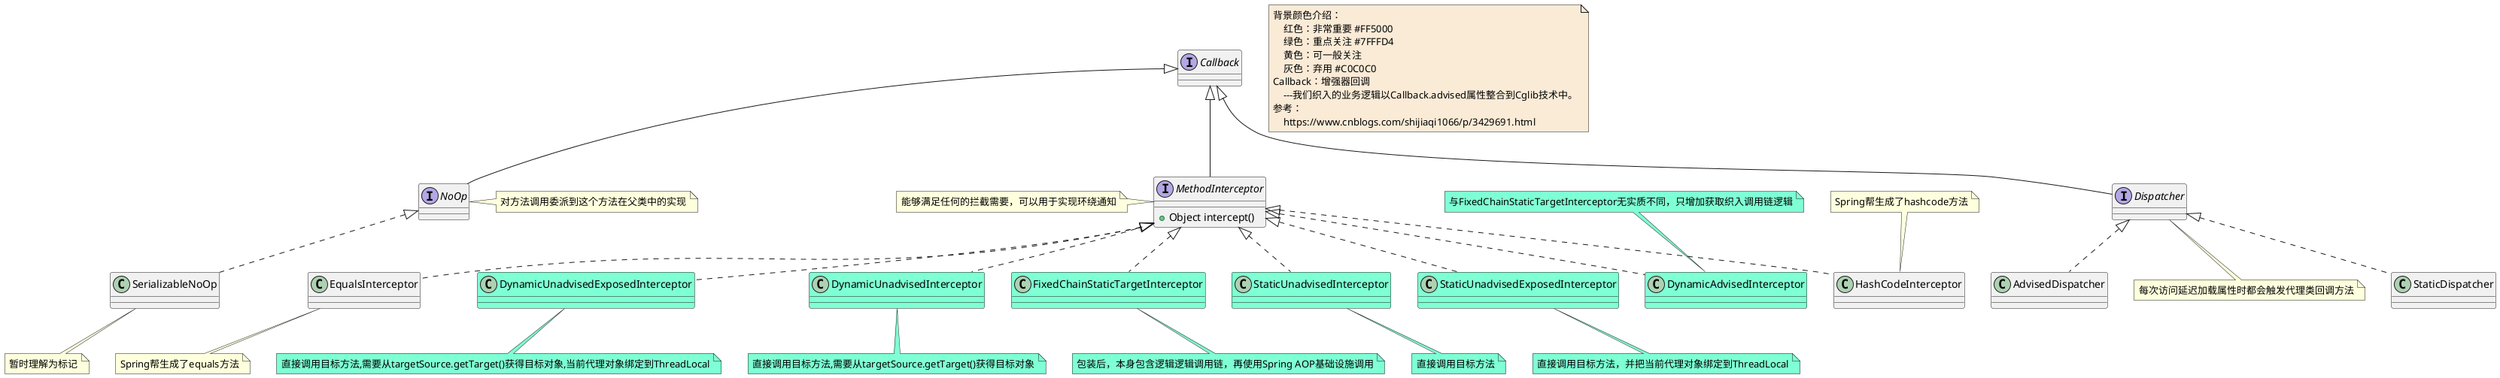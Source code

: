 @startuml

note  as N1 #FAEBD7
    背景颜色介绍：
        红色：非常重要 #FF5000
        绿色：重点关注 #7FFFD4
        黄色：可一般关注
        灰色：弃用 #C0C0C0
    Callback：增强器回调
        ---我们织入的业务逻辑以Callback.advised属性整合到Cglib技术中。
    参考：
        https://www.cnblogs.com/shijiaqi1066/p/3429691.html
end note

interface Callback
class AdvisedDispatcher
class EqualsInterceptor
note bottom : Spring帮生成了equals方法
interface Dispatcher
note bottom : 每次访问延迟加载属性时都会触发代理类回调方法
class DynamicAdvisedInterceptor #7FFFD4
note top #7FFFD4: 与FixedChainStaticTargetInterceptor无实质不同，只增加获取织入调用链逻辑
class DynamicUnadvisedExposedInterceptor #7FFFD4
note bottom #7FFFD4: 直接调用目标方法,需要从targetSource.getTarget()获得目标对象,当前代理对象绑定到ThreadLocal
class DynamicUnadvisedInterceptor #7FFFD4
note bottom #7FFFD4: 直接调用目标方法,需要从targetSource.getTarget()获得目标对象
class FixedChainStaticTargetInterceptor #7FFFD4
note bottom #7FFFD4: 包装后，本身包含逻辑逻辑调用链，再使用Spring AOP基础设施调用
class HashCodeInterceptor
note top : Spring帮生成了hashcode方法
interface MethodInterceptor
MethodInterceptor : +Object intercept()
note left : 能够满足任何的拦截需要，可以用于实现环绕通知
interface NoOp
note right : 对方法调用委派到这个方法在父类中的实现
class SerializableNoOp
note bottom : 暂时理解为标记
class StaticDispatcher
class StaticUnadvisedInterceptor #7FFFD4
note bottom #7FFFD4: 直接调用目标方法
class StaticUnadvisedExposedInterceptor #7FFFD4
note bottom #7FFFD4: 直接调用目标方法，并把当前代理对象绑定到ThreadLocal





Callback <|-- Dispatcher
Callback <|-- MethodInterceptor
Callback <|-- NoOp



Dispatcher <|.. AdvisedDispatcher
Dispatcher <|.. StaticDispatcher


MethodInterceptor <|.. EqualsInterceptor
MethodInterceptor <|.. FixedChainStaticTargetInterceptor
MethodInterceptor <|.. DynamicAdvisedInterceptor
MethodInterceptor <|.. DynamicUnadvisedExposedInterceptor
MethodInterceptor <|.. DynamicUnadvisedInterceptor
MethodInterceptor <|.. HashCodeInterceptor
MethodInterceptor <|.. StaticUnadvisedExposedInterceptor
MethodInterceptor <|.. StaticUnadvisedInterceptor


NoOp <|.. SerializableNoOp



@enduml
